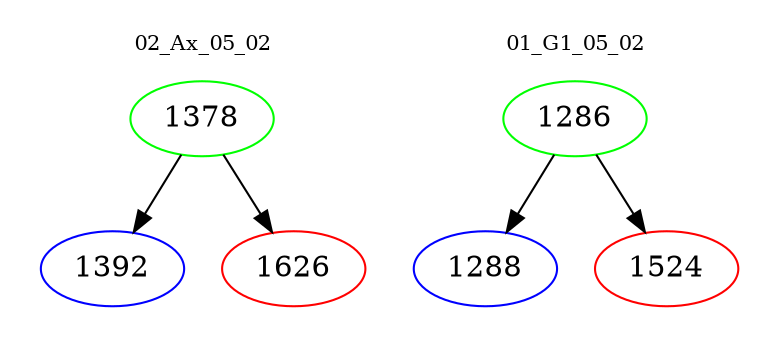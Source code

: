 digraph{
subgraph cluster_0 {
color = white
label = "02_Ax_05_02";
fontsize=10;
T0_1378 [label="1378", color="green"]
T0_1378 -> T0_1392 [color="black"]
T0_1392 [label="1392", color="blue"]
T0_1378 -> T0_1626 [color="black"]
T0_1626 [label="1626", color="red"]
}
subgraph cluster_1 {
color = white
label = "01_G1_05_02";
fontsize=10;
T1_1286 [label="1286", color="green"]
T1_1286 -> T1_1288 [color="black"]
T1_1288 [label="1288", color="blue"]
T1_1286 -> T1_1524 [color="black"]
T1_1524 [label="1524", color="red"]
}
}
